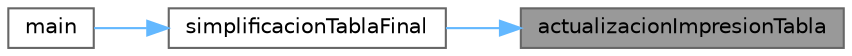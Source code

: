 digraph "actualizacionImpresionTabla"
{
 // LATEX_PDF_SIZE
  bgcolor="transparent";
  edge [fontname=Helvetica,fontsize=10,labelfontname=Helvetica,labelfontsize=10];
  node [fontname=Helvetica,fontsize=10,shape=box,height=0.2,width=0.4];
  rankdir="RL";
  Node1 [id="Node000001",label="actualizacionImpresionTabla",height=0.2,width=0.4,color="gray40", fillcolor="grey60", style="filled", fontcolor="black",tooltip="Actualiza la matriz de cobertura eliminando los mintérminos ya cubiertos por un implicante,..."];
  Node1 -> Node2 [id="edge1_Node000001_Node000002",dir="back",color="steelblue1",style="solid",tooltip=" "];
  Node2 [id="Node000002",label="simplificacionTablaFinal",height=0.2,width=0.4,color="grey40", fillcolor="white", style="filled",URL="$_utilerias_minterminos_8cpp.html#a8ca9e7c2c04c453c9db9f75a3443837c",tooltip="Al seleccionar los implicantes primos esenciales, produce la simplificación final."];
  Node2 -> Node3 [id="edge2_Node000002_Node000003",dir="back",color="steelblue1",style="solid",tooltip=" "];
  Node3 [id="Node000003",label="main",height=0.2,width=0.4,color="grey40", fillcolor="white", style="filled",URL="$main_8cpp.html#ae66f6b31b5ad750f1fe042a706a4e3d4",tooltip="Punto de entrada principal del programa."];
}

